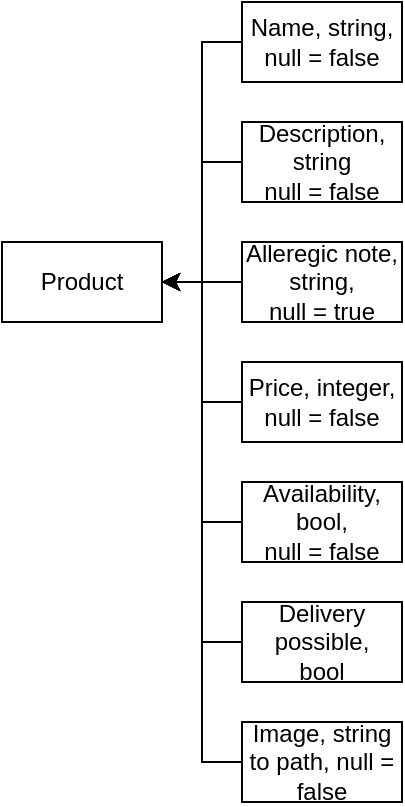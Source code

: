 <mxfile version="14.5.3" type="github">
  <diagram id="TAdNYwg-UMwRdQJhOWO_" name="Page-1">
    <mxGraphModel dx="1186" dy="1933" grid="1" gridSize="10" guides="1" tooltips="1" connect="1" arrows="1" fold="1" page="1" pageScale="1" pageWidth="827" pageHeight="1169" math="0" shadow="0">
      <root>
        <mxCell id="0" />
        <mxCell id="1" parent="0" />
        <mxCell id="cqt7cs0M-7gVonUMgwuZ-1" value="Product" style="rounded=0;whiteSpace=wrap;html=1;" vertex="1" parent="1">
          <mxGeometry x="20" y="-1010" width="80" height="40" as="geometry" />
        </mxCell>
        <mxCell id="cqt7cs0M-7gVonUMgwuZ-21" style="edgeStyle=orthogonalEdgeStyle;rounded=0;orthogonalLoop=1;jettySize=auto;html=1;entryX=1;entryY=0.5;entryDx=0;entryDy=0;" edge="1" parent="1" source="cqt7cs0M-7gVonUMgwuZ-16" target="cqt7cs0M-7gVonUMgwuZ-1">
          <mxGeometry relative="1" as="geometry" />
        </mxCell>
        <mxCell id="cqt7cs0M-7gVonUMgwuZ-16" value="Name, string,&lt;br&gt;null = false" style="rounded=0;whiteSpace=wrap;html=1;" vertex="1" parent="1">
          <mxGeometry x="140" y="-1130" width="80" height="40" as="geometry" />
        </mxCell>
        <mxCell id="cqt7cs0M-7gVonUMgwuZ-23" style="edgeStyle=orthogonalEdgeStyle;rounded=0;orthogonalLoop=1;jettySize=auto;html=1;entryX=1;entryY=0.5;entryDx=0;entryDy=0;" edge="1" parent="1" source="cqt7cs0M-7gVonUMgwuZ-22" target="cqt7cs0M-7gVonUMgwuZ-1">
          <mxGeometry relative="1" as="geometry" />
        </mxCell>
        <mxCell id="cqt7cs0M-7gVonUMgwuZ-22" value="Description,&lt;br&gt;string&lt;br&gt;null = false" style="rounded=0;whiteSpace=wrap;html=1;" vertex="1" parent="1">
          <mxGeometry x="140" y="-1070" width="80" height="40" as="geometry" />
        </mxCell>
        <mxCell id="cqt7cs0M-7gVonUMgwuZ-25" style="edgeStyle=orthogonalEdgeStyle;rounded=0;orthogonalLoop=1;jettySize=auto;html=1;entryX=1;entryY=0.5;entryDx=0;entryDy=0;" edge="1" parent="1" source="cqt7cs0M-7gVonUMgwuZ-24" target="cqt7cs0M-7gVonUMgwuZ-1">
          <mxGeometry relative="1" as="geometry" />
        </mxCell>
        <mxCell id="cqt7cs0M-7gVonUMgwuZ-24" value="Alleregic note, string,&lt;br&gt;null = true" style="rounded=0;whiteSpace=wrap;html=1;" vertex="1" parent="1">
          <mxGeometry x="140" y="-1010" width="80" height="40" as="geometry" />
        </mxCell>
        <mxCell id="cqt7cs0M-7gVonUMgwuZ-28" style="edgeStyle=orthogonalEdgeStyle;rounded=0;orthogonalLoop=1;jettySize=auto;html=1;" edge="1" parent="1" source="cqt7cs0M-7gVonUMgwuZ-26">
          <mxGeometry relative="1" as="geometry">
            <mxPoint x="100" y="-990" as="targetPoint" />
            <Array as="points">
              <mxPoint x="120" y="-930" />
              <mxPoint x="120" y="-990" />
            </Array>
          </mxGeometry>
        </mxCell>
        <mxCell id="cqt7cs0M-7gVonUMgwuZ-26" value="Price, integer,&lt;br&gt;null = false" style="rounded=0;whiteSpace=wrap;html=1;" vertex="1" parent="1">
          <mxGeometry x="140" y="-950" width="80" height="40" as="geometry" />
        </mxCell>
        <mxCell id="cqt7cs0M-7gVonUMgwuZ-31" style="edgeStyle=orthogonalEdgeStyle;rounded=0;orthogonalLoop=1;jettySize=auto;html=1;entryX=1;entryY=0.5;entryDx=0;entryDy=0;" edge="1" parent="1" source="cqt7cs0M-7gVonUMgwuZ-29" target="cqt7cs0M-7gVonUMgwuZ-1">
          <mxGeometry relative="1" as="geometry" />
        </mxCell>
        <mxCell id="cqt7cs0M-7gVonUMgwuZ-29" value="Availability,&lt;br&gt;bool,&lt;br&gt;null = false" style="rounded=0;whiteSpace=wrap;html=1;" vertex="1" parent="1">
          <mxGeometry x="140" y="-890" width="80" height="40" as="geometry" />
        </mxCell>
        <mxCell id="cqt7cs0M-7gVonUMgwuZ-33" style="edgeStyle=orthogonalEdgeStyle;rounded=0;orthogonalLoop=1;jettySize=auto;html=1;entryX=1;entryY=0.5;entryDx=0;entryDy=0;" edge="1" parent="1" source="cqt7cs0M-7gVonUMgwuZ-32" target="cqt7cs0M-7gVonUMgwuZ-1">
          <mxGeometry relative="1" as="geometry" />
        </mxCell>
        <mxCell id="cqt7cs0M-7gVonUMgwuZ-32" value="Delivery possible,&lt;br&gt;bool" style="rounded=0;whiteSpace=wrap;html=1;" vertex="1" parent="1">
          <mxGeometry x="140" y="-830" width="80" height="40" as="geometry" />
        </mxCell>
        <mxCell id="cqt7cs0M-7gVonUMgwuZ-35" style="edgeStyle=orthogonalEdgeStyle;rounded=0;orthogonalLoop=1;jettySize=auto;html=1;entryX=1;entryY=0.5;entryDx=0;entryDy=0;" edge="1" parent="1" source="cqt7cs0M-7gVonUMgwuZ-34" target="cqt7cs0M-7gVonUMgwuZ-1">
          <mxGeometry relative="1" as="geometry" />
        </mxCell>
        <mxCell id="cqt7cs0M-7gVonUMgwuZ-34" value="Image, string to path, null = false" style="rounded=0;whiteSpace=wrap;html=1;" vertex="1" parent="1">
          <mxGeometry x="140" y="-770" width="80" height="40" as="geometry" />
        </mxCell>
      </root>
    </mxGraphModel>
  </diagram>
</mxfile>
